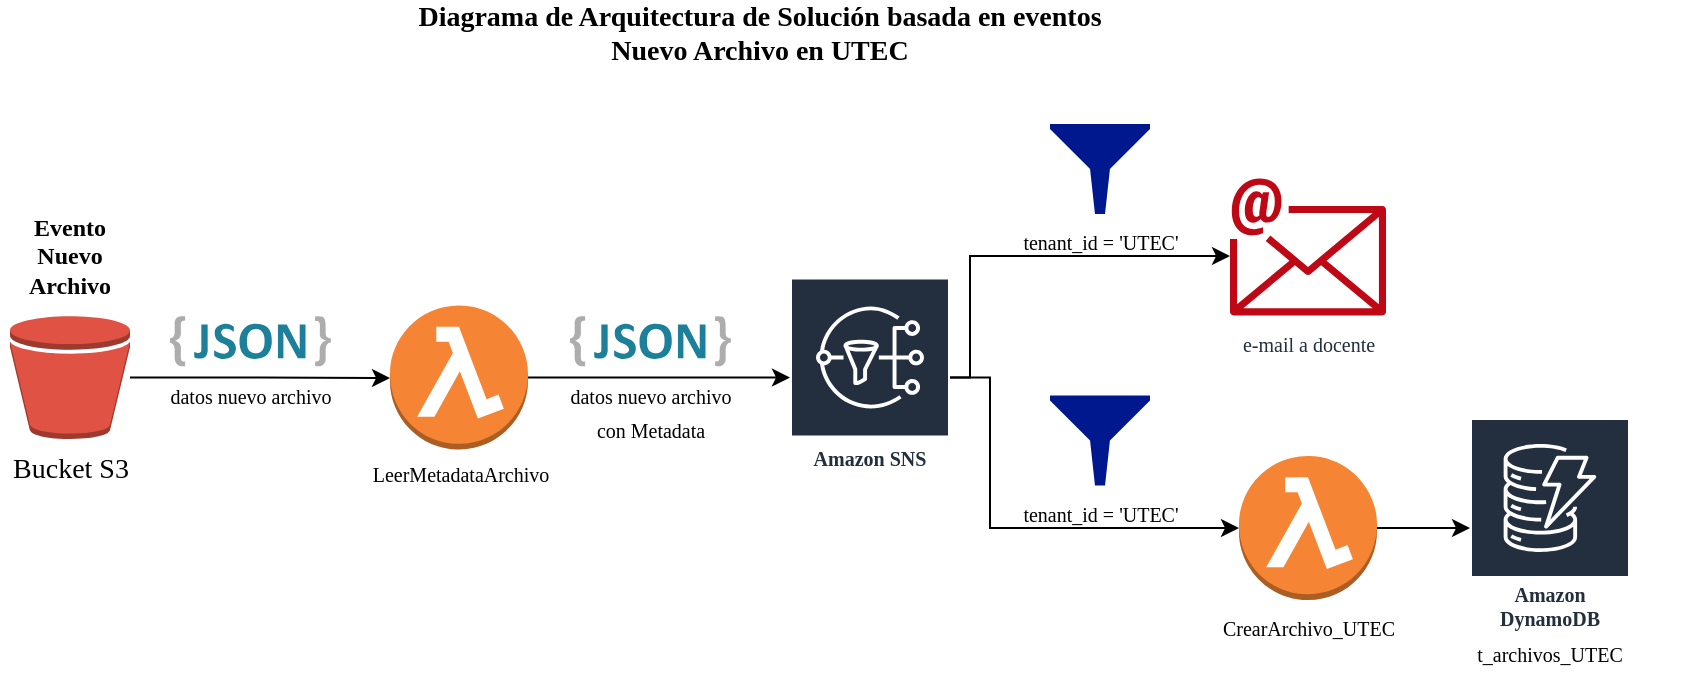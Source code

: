 <mxfile version="20.4.1" type="device" pages="2"><diagram id="7TYAxGkPOZ5EpAdj_ryf" name="Taller"><mxGraphModel dx="1146" dy="548" grid="1" gridSize="10" guides="1" tooltips="1" connect="1" arrows="1" fold="1" page="1" pageScale="1" pageWidth="827" pageHeight="1169" math="0" shadow="0"><root><mxCell id="0"/><mxCell id="1" parent="0"/><mxCell id="31TG2iRPirXb5bUX02Z1-1" value="&lt;font style=&quot;font-size: 14px;&quot; face=&quot;Verdana&quot;&gt;&lt;b&gt;Diagrama de Arquitectura de Solución basada en eventos&lt;br&gt;Nuevo Archivo en UTEC&lt;br&gt;&lt;/b&gt;&lt;/font&gt;" style="text;html=1;strokeColor=none;fillColor=none;align=center;verticalAlign=middle;whiteSpace=wrap;rounded=0;" vertex="1" parent="1"><mxGeometry x="90" y="10" width="630" height="30" as="geometry"/></mxCell><mxCell id="31TG2iRPirXb5bUX02Z1-5" style="edgeStyle=orthogonalEdgeStyle;rounded=0;orthogonalLoop=1;jettySize=auto;html=1;fontFamily=Verdana;fontSize=14;" edge="1" parent="1" source="31TG2iRPirXb5bUX02Z1-3"><mxGeometry relative="1" as="geometry"><mxPoint x="220" y="197" as="targetPoint"/></mxGeometry></mxCell><mxCell id="31TG2iRPirXb5bUX02Z1-3" value="Bucket S3" style="outlineConnect=0;dashed=0;verticalLabelPosition=bottom;verticalAlign=top;align=center;html=1;shape=mxgraph.aws3.bucket;fillColor=#E05243;gradientColor=none;fontFamily=Verdana;fontSize=14;" vertex="1" parent="1"><mxGeometry x="30" y="166" width="60" height="61.5" as="geometry"/></mxCell><mxCell id="31TG2iRPirXb5bUX02Z1-14" style="edgeStyle=orthogonalEdgeStyle;rounded=0;orthogonalLoop=1;jettySize=auto;html=1;fontFamily=Verdana;fontSize=12;" edge="1" parent="1" source="31TG2iRPirXb5bUX02Z1-4" target="31TG2iRPirXb5bUX02Z1-9"><mxGeometry relative="1" as="geometry"><Array as="points"><mxPoint x="510" y="197"/><mxPoint x="510" y="136"/></Array></mxGeometry></mxCell><mxCell id="31TG2iRPirXb5bUX02Z1-15" style="edgeStyle=orthogonalEdgeStyle;rounded=0;orthogonalLoop=1;jettySize=auto;html=1;fontFamily=Verdana;fontSize=12;" edge="1" parent="1" source="31TG2iRPirXb5bUX02Z1-4" target="31TG2iRPirXb5bUX02Z1-10"><mxGeometry relative="1" as="geometry"><Array as="points"><mxPoint x="520" y="197"/><mxPoint x="520" y="272"/></Array></mxGeometry></mxCell><mxCell id="31TG2iRPirXb5bUX02Z1-4" value="Amazon SNS" style="sketch=0;outlineConnect=0;fontColor=#232F3E;gradientColor=none;strokeColor=#ffffff;fillColor=#232F3E;dashed=0;verticalLabelPosition=middle;verticalAlign=bottom;align=center;html=1;whiteSpace=wrap;fontSize=10;fontStyle=1;spacing=3;shape=mxgraph.aws4.productIcon;prIcon=mxgraph.aws4.sns;fontFamily=Verdana;" vertex="1" parent="1"><mxGeometry x="420" y="146.75" width="80" height="100" as="geometry"/></mxCell><mxCell id="31TG2iRPirXb5bUX02Z1-7" value="&lt;font style=&quot;font-size: 10px;&quot;&gt;datos nuevo archivo&lt;/font&gt;" style="dashed=0;outlineConnect=0;html=1;align=center;labelPosition=center;verticalLabelPosition=bottom;verticalAlign=top;shape=mxgraph.weblogos.json_2;fontFamily=Verdana;fontSize=14;" vertex="1" parent="1"><mxGeometry x="110" y="166" width="80.4" height="25.2" as="geometry"/></mxCell><mxCell id="31TG2iRPirXb5bUX02Z1-8" value="&lt;b&gt;Evento Nuevo Archivo&lt;/b&gt;" style="text;html=1;strokeColor=none;fillColor=none;align=center;verticalAlign=middle;whiteSpace=wrap;rounded=0;fontFamily=Verdana;fontSize=12;" vertex="1" parent="1"><mxGeometry x="25" y="116" width="70" height="40" as="geometry"/></mxCell><mxCell id="31TG2iRPirXb5bUX02Z1-9" value="&lt;font style=&quot;font-size: 10px;&quot;&gt;e-mail a docente&lt;/font&gt;" style="sketch=0;outlineConnect=0;fontColor=#232F3E;gradientColor=none;fillColor=#BF0816;strokeColor=none;dashed=0;verticalLabelPosition=bottom;verticalAlign=top;align=center;html=1;fontSize=12;fontStyle=0;aspect=fixed;shape=mxgraph.aws4.email;fontFamily=Verdana;" vertex="1" parent="1"><mxGeometry x="640" y="97" width="78" height="69" as="geometry"/></mxCell><mxCell id="31TG2iRPirXb5bUX02Z1-13" style="edgeStyle=orthogonalEdgeStyle;rounded=0;orthogonalLoop=1;jettySize=auto;html=1;fontFamily=Verdana;fontSize=12;" edge="1" parent="1" source="31TG2iRPirXb5bUX02Z1-10" target="31TG2iRPirXb5bUX02Z1-12"><mxGeometry relative="1" as="geometry"/></mxCell><mxCell id="31TG2iRPirXb5bUX02Z1-10" value="&lt;font style=&quot;font-size: 10px;&quot;&gt;CrearArchivo_UTEC&lt;/font&gt;" style="outlineConnect=0;dashed=0;verticalLabelPosition=bottom;verticalAlign=top;align=center;html=1;shape=mxgraph.aws3.lambda_function;fillColor=#F58534;gradientColor=none;fontFamily=Verdana;fontSize=12;" vertex="1" parent="1"><mxGeometry x="644.5" y="236" width="69" height="72" as="geometry"/></mxCell><mxCell id="31TG2iRPirXb5bUX02Z1-12" value="Amazon DynamoDB" style="sketch=0;outlineConnect=0;fontColor=#232F3E;gradientColor=none;strokeColor=#ffffff;fillColor=#232F3E;dashed=0;verticalLabelPosition=middle;verticalAlign=bottom;align=center;html=1;whiteSpace=wrap;fontSize=10;fontStyle=1;spacing=3;shape=mxgraph.aws4.productIcon;prIcon=mxgraph.aws4.dynamodb;fontFamily=Verdana;" vertex="1" parent="1"><mxGeometry x="760" y="217" width="80" height="110" as="geometry"/></mxCell><mxCell id="31TG2iRPirXb5bUX02Z1-16" value="&lt;font style=&quot;font-size: 10px;&quot;&gt;tenant_id = 'UTEC'&lt;/font&gt;" style="sketch=0;aspect=fixed;pointerEvents=1;shadow=0;dashed=0;html=1;strokeColor=none;labelPosition=center;verticalLabelPosition=bottom;verticalAlign=top;align=center;fillColor=#00188D;shape=mxgraph.mscae.enterprise.filter;fontFamily=Verdana;fontSize=12;" vertex="1" parent="1"><mxGeometry x="550" y="70" width="50" height="45" as="geometry"/></mxCell><mxCell id="31TG2iRPirXb5bUX02Z1-18" style="edgeStyle=orthogonalEdgeStyle;rounded=0;orthogonalLoop=1;jettySize=auto;html=1;fontFamily=Verdana;fontSize=10;" edge="1" parent="1" source="31TG2iRPirXb5bUX02Z1-17" target="31TG2iRPirXb5bUX02Z1-4"><mxGeometry relative="1" as="geometry"/></mxCell><mxCell id="31TG2iRPirXb5bUX02Z1-17" value="LeerMetadataArchivo" style="outlineConnect=0;dashed=0;verticalLabelPosition=bottom;verticalAlign=top;align=center;html=1;shape=mxgraph.aws3.lambda_function;fillColor=#F58534;gradientColor=none;fontFamily=Verdana;fontSize=10;" vertex="1" parent="1"><mxGeometry x="220" y="160.75" width="69" height="72" as="geometry"/></mxCell><mxCell id="31TG2iRPirXb5bUX02Z1-19" value="&lt;font style=&quot;font-size: 10px;&quot;&gt;datos nuevo archivo&lt;br&gt;con Metadata&lt;br&gt;&lt;/font&gt;" style="dashed=0;outlineConnect=0;html=1;align=center;labelPosition=center;verticalLabelPosition=bottom;verticalAlign=top;shape=mxgraph.weblogos.json_2;fontFamily=Verdana;fontSize=14;" vertex="1" parent="1"><mxGeometry x="310" y="166" width="80.4" height="25.2" as="geometry"/></mxCell><mxCell id="31TG2iRPirXb5bUX02Z1-22" value="&lt;font style=&quot;font-size: 10px;&quot;&gt;tenant_id = 'UTEC'&lt;/font&gt;" style="sketch=0;aspect=fixed;pointerEvents=1;shadow=0;dashed=0;html=1;strokeColor=none;labelPosition=center;verticalLabelPosition=bottom;verticalAlign=top;align=center;fillColor=#00188D;shape=mxgraph.mscae.enterprise.filter;fontFamily=Verdana;fontSize=12;" vertex="1" parent="1"><mxGeometry x="550" y="205.75" width="50" height="45" as="geometry"/></mxCell><mxCell id="31TG2iRPirXb5bUX02Z1-23" value="t_archivos_UTEC" style="text;html=1;strokeColor=none;fillColor=none;align=center;verticalAlign=middle;whiteSpace=wrap;rounded=0;fontFamily=Verdana;fontSize=10;" vertex="1" parent="1"><mxGeometry x="735" y="320" width="130" height="30" as="geometry"/></mxCell></root></mxGraphModel></diagram><diagram name="Propuesto" id="NMeXIio9TuEwNS7dfEaU"><mxGraphModel dx="1662" dy="794" grid="1" gridSize="10" guides="1" tooltips="1" connect="1" arrows="1" fold="1" page="1" pageScale="1" pageWidth="827" pageHeight="1169" math="0" shadow="0"><root><mxCell id="8gpAFUomF8zrf2yaj6xk-0"/><mxCell id="8gpAFUomF8zrf2yaj6xk-1" parent="8gpAFUomF8zrf2yaj6xk-0"/><mxCell id="8gpAFUomF8zrf2yaj6xk-2" value="&lt;font style=&quot;font-size: 14px;&quot; face=&quot;Verdana&quot;&gt;&lt;b&gt;Diagrama de Arquitectura de Solución basada en eventos&lt;br&gt;Nuevo Archivo en UTEC&lt;br&gt;&lt;/b&gt;&lt;/font&gt;" style="text;html=1;strokeColor=none;fillColor=none;align=center;verticalAlign=middle;whiteSpace=wrap;rounded=0;" vertex="1" parent="8gpAFUomF8zrf2yaj6xk-1"><mxGeometry x="90" y="10" width="630" height="30" as="geometry"/></mxCell><mxCell id="8gpAFUomF8zrf2yaj6xk-3" style="edgeStyle=orthogonalEdgeStyle;rounded=0;orthogonalLoop=1;jettySize=auto;html=1;fontFamily=Verdana;fontSize=14;" edge="1" parent="8gpAFUomF8zrf2yaj6xk-1" source="8gpAFUomF8zrf2yaj6xk-4"><mxGeometry relative="1" as="geometry"><mxPoint x="220" y="197" as="targetPoint"/></mxGeometry></mxCell><mxCell id="8gpAFUomF8zrf2yaj6xk-4" value="Bucket S3" style="outlineConnect=0;dashed=0;verticalLabelPosition=bottom;verticalAlign=top;align=center;html=1;shape=mxgraph.aws3.bucket;fillColor=#E05243;gradientColor=none;fontFamily=Verdana;fontSize=14;" vertex="1" parent="8gpAFUomF8zrf2yaj6xk-1"><mxGeometry x="30" y="166" width="60" height="61.5" as="geometry"/></mxCell><mxCell id="8gpAFUomF8zrf2yaj6xk-5" style="edgeStyle=orthogonalEdgeStyle;rounded=0;orthogonalLoop=1;jettySize=auto;html=1;fontFamily=Verdana;fontSize=12;" edge="1" parent="8gpAFUomF8zrf2yaj6xk-1" source="8gpAFUomF8zrf2yaj6xk-7" target="8gpAFUomF8zrf2yaj6xk-10"><mxGeometry relative="1" as="geometry"><Array as="points"><mxPoint x="510" y="197"/><mxPoint x="510" y="136"/></Array></mxGeometry></mxCell><mxCell id="8gpAFUomF8zrf2yaj6xk-6" style="edgeStyle=orthogonalEdgeStyle;rounded=0;orthogonalLoop=1;jettySize=auto;html=1;fontFamily=Verdana;fontSize=12;" edge="1" parent="8gpAFUomF8zrf2yaj6xk-1" source="8gpAFUomF8zrf2yaj6xk-7" target="8gpAFUomF8zrf2yaj6xk-12"><mxGeometry relative="1" as="geometry"><Array as="points"><mxPoint x="520" y="197"/><mxPoint x="520" y="272"/></Array></mxGeometry></mxCell><mxCell id="8gpAFUomF8zrf2yaj6xk-7" value="Amazon SNS" style="sketch=0;outlineConnect=0;fontColor=#232F3E;gradientColor=none;strokeColor=#ffffff;fillColor=#232F3E;dashed=0;verticalLabelPosition=middle;verticalAlign=bottom;align=center;html=1;whiteSpace=wrap;fontSize=10;fontStyle=1;spacing=3;shape=mxgraph.aws4.productIcon;prIcon=mxgraph.aws4.sns;fontFamily=Verdana;" vertex="1" parent="8gpAFUomF8zrf2yaj6xk-1"><mxGeometry x="420" y="146.75" width="80" height="100" as="geometry"/></mxCell><mxCell id="8gpAFUomF8zrf2yaj6xk-8" value="&lt;font style=&quot;font-size: 10px;&quot;&gt;datos nuevo archivo&lt;/font&gt;" style="dashed=0;outlineConnect=0;html=1;align=center;labelPosition=center;verticalLabelPosition=bottom;verticalAlign=top;shape=mxgraph.weblogos.json_2;fontFamily=Verdana;fontSize=14;" vertex="1" parent="8gpAFUomF8zrf2yaj6xk-1"><mxGeometry x="110" y="166" width="80.4" height="25.2" as="geometry"/></mxCell><mxCell id="8gpAFUomF8zrf2yaj6xk-9" value="&lt;b&gt;Evento Nuevo Archivo&lt;/b&gt;" style="text;html=1;strokeColor=none;fillColor=none;align=center;verticalAlign=middle;whiteSpace=wrap;rounded=0;fontFamily=Verdana;fontSize=12;" vertex="1" parent="8gpAFUomF8zrf2yaj6xk-1"><mxGeometry x="25" y="116" width="70" height="40" as="geometry"/></mxCell><mxCell id="8gpAFUomF8zrf2yaj6xk-10" value="&lt;font style=&quot;font-size: 10px;&quot;&gt;e-mail a docente&lt;/font&gt;" style="sketch=0;outlineConnect=0;fontColor=#232F3E;gradientColor=none;fillColor=#BF0816;strokeColor=none;dashed=0;verticalLabelPosition=bottom;verticalAlign=top;align=center;html=1;fontSize=12;fontStyle=0;aspect=fixed;shape=mxgraph.aws4.email;fontFamily=Verdana;" vertex="1" parent="8gpAFUomF8zrf2yaj6xk-1"><mxGeometry x="640" y="97" width="78" height="69" as="geometry"/></mxCell><mxCell id="8gpAFUomF8zrf2yaj6xk-11" style="edgeStyle=orthogonalEdgeStyle;rounded=0;orthogonalLoop=1;jettySize=auto;html=1;fontFamily=Verdana;fontSize=12;" edge="1" parent="8gpAFUomF8zrf2yaj6xk-1" source="8gpAFUomF8zrf2yaj6xk-12" target="8gpAFUomF8zrf2yaj6xk-13"><mxGeometry relative="1" as="geometry"/></mxCell><mxCell id="8gpAFUomF8zrf2yaj6xk-12" value="&lt;font style=&quot;font-size: 10px;&quot;&gt;CrearArchivo_UTEC&lt;/font&gt;" style="outlineConnect=0;dashed=0;verticalLabelPosition=bottom;verticalAlign=top;align=center;html=1;shape=mxgraph.aws3.lambda_function;fillColor=#F58534;gradientColor=none;fontFamily=Verdana;fontSize=12;" vertex="1" parent="8gpAFUomF8zrf2yaj6xk-1"><mxGeometry x="644.5" y="236" width="69" height="72" as="geometry"/></mxCell><mxCell id="8gpAFUomF8zrf2yaj6xk-13" value="Amazon DynamoDB" style="sketch=0;outlineConnect=0;fontColor=#232F3E;gradientColor=none;strokeColor=#ffffff;fillColor=#232F3E;dashed=0;verticalLabelPosition=middle;verticalAlign=bottom;align=center;html=1;whiteSpace=wrap;fontSize=10;fontStyle=1;spacing=3;shape=mxgraph.aws4.productIcon;prIcon=mxgraph.aws4.dynamodb;fontFamily=Verdana;" vertex="1" parent="8gpAFUomF8zrf2yaj6xk-1"><mxGeometry x="760" y="217" width="80" height="110" as="geometry"/></mxCell><mxCell id="8gpAFUomF8zrf2yaj6xk-14" value="&lt;font style=&quot;font-size: 10px;&quot;&gt;tenant_id = 'UTEC'&lt;/font&gt;" style="sketch=0;aspect=fixed;pointerEvents=1;shadow=0;dashed=0;html=1;strokeColor=none;labelPosition=center;verticalLabelPosition=bottom;verticalAlign=top;align=center;fillColor=#00188D;shape=mxgraph.mscae.enterprise.filter;fontFamily=Verdana;fontSize=12;" vertex="1" parent="8gpAFUomF8zrf2yaj6xk-1"><mxGeometry x="550" y="70" width="50" height="45" as="geometry"/></mxCell><mxCell id="8gpAFUomF8zrf2yaj6xk-15" style="edgeStyle=orthogonalEdgeStyle;rounded=0;orthogonalLoop=1;jettySize=auto;html=1;fontFamily=Verdana;fontSize=10;" edge="1" parent="8gpAFUomF8zrf2yaj6xk-1" source="8gpAFUomF8zrf2yaj6xk-16" target="8gpAFUomF8zrf2yaj6xk-7"><mxGeometry relative="1" as="geometry"/></mxCell><mxCell id="8gpAFUomF8zrf2yaj6xk-16" value="LeerMetadataArchivo" style="outlineConnect=0;dashed=0;verticalLabelPosition=bottom;verticalAlign=top;align=center;html=1;shape=mxgraph.aws3.lambda_function;fillColor=#F58534;gradientColor=none;fontFamily=Verdana;fontSize=10;" vertex="1" parent="8gpAFUomF8zrf2yaj6xk-1"><mxGeometry x="220" y="160.75" width="69" height="72" as="geometry"/></mxCell><mxCell id="8gpAFUomF8zrf2yaj6xk-17" value="&lt;font style=&quot;font-size: 10px;&quot;&gt;datos nuevo archivo&lt;br&gt;con Metadata&lt;br&gt;&lt;/font&gt;" style="dashed=0;outlineConnect=0;html=1;align=center;labelPosition=center;verticalLabelPosition=bottom;verticalAlign=top;shape=mxgraph.weblogos.json_2;fontFamily=Verdana;fontSize=14;" vertex="1" parent="8gpAFUomF8zrf2yaj6xk-1"><mxGeometry x="310" y="166" width="80.4" height="25.2" as="geometry"/></mxCell><mxCell id="8gpAFUomF8zrf2yaj6xk-18" value="&lt;font style=&quot;font-size: 10px;&quot;&gt;tenant_id = 'UTEC'&lt;/font&gt;" style="sketch=0;aspect=fixed;pointerEvents=1;shadow=0;dashed=0;html=1;strokeColor=none;labelPosition=center;verticalLabelPosition=bottom;verticalAlign=top;align=center;fillColor=#00188D;shape=mxgraph.mscae.enterprise.filter;fontFamily=Verdana;fontSize=12;" vertex="1" parent="8gpAFUomF8zrf2yaj6xk-1"><mxGeometry x="550" y="205.75" width="50" height="45" as="geometry"/></mxCell><mxCell id="8gpAFUomF8zrf2yaj6xk-19" value="t_archivos_UTEC" style="text;html=1;strokeColor=none;fillColor=none;align=center;verticalAlign=middle;whiteSpace=wrap;rounded=0;fontFamily=Verdana;fontSize=10;" vertex="1" parent="8gpAFUomF8zrf2yaj6xk-1"><mxGeometry x="735" y="320" width="130" height="30" as="geometry"/></mxCell></root></mxGraphModel></diagram></mxfile>